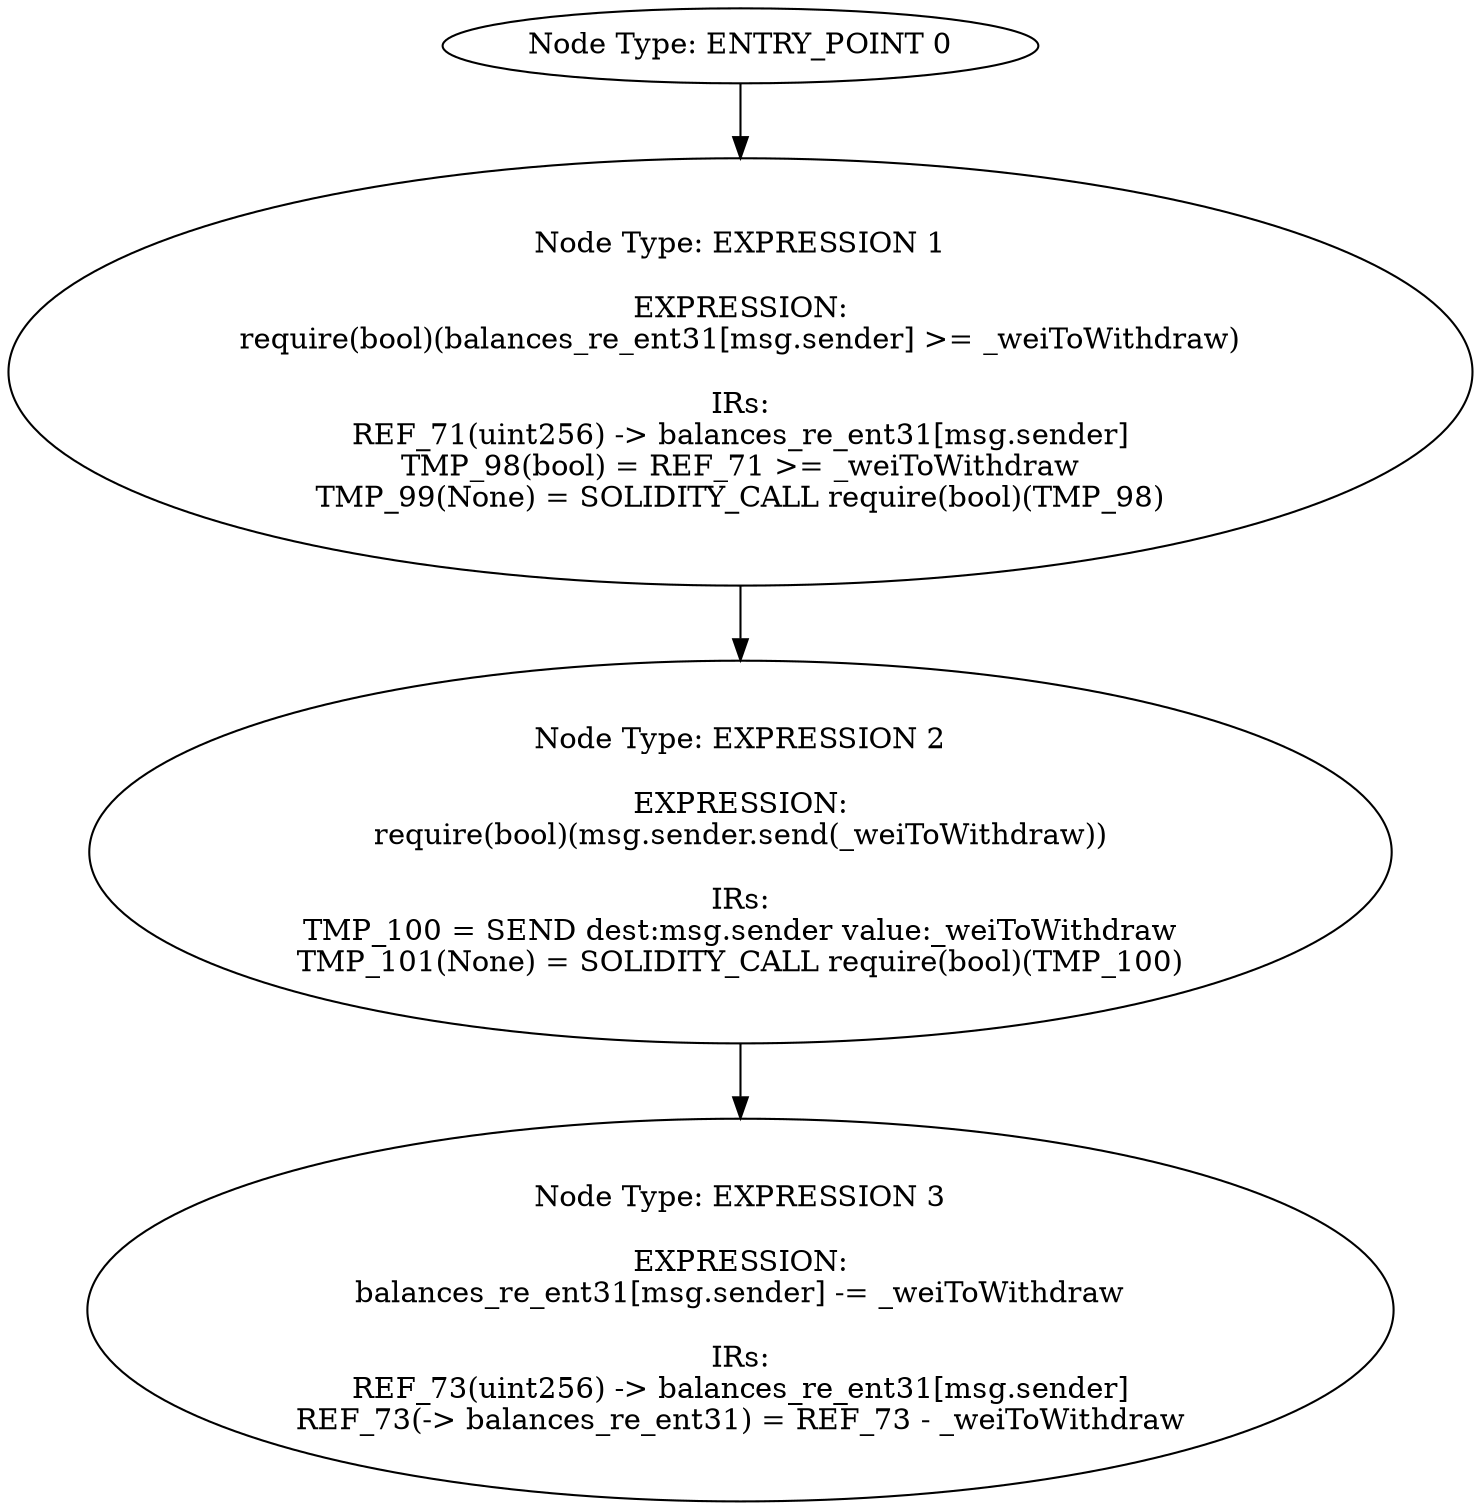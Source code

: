 digraph{
0[label="Node Type: ENTRY_POINT 0
"];
0->1;
1[label="Node Type: EXPRESSION 1

EXPRESSION:
require(bool)(balances_re_ent31[msg.sender] >= _weiToWithdraw)

IRs:
REF_71(uint256) -> balances_re_ent31[msg.sender]
TMP_98(bool) = REF_71 >= _weiToWithdraw
TMP_99(None) = SOLIDITY_CALL require(bool)(TMP_98)"];
1->2;
2[label="Node Type: EXPRESSION 2

EXPRESSION:
require(bool)(msg.sender.send(_weiToWithdraw))

IRs:
TMP_100 = SEND dest:msg.sender value:_weiToWithdraw
TMP_101(None) = SOLIDITY_CALL require(bool)(TMP_100)"];
2->3;
3[label="Node Type: EXPRESSION 3

EXPRESSION:
balances_re_ent31[msg.sender] -= _weiToWithdraw

IRs:
REF_73(uint256) -> balances_re_ent31[msg.sender]
REF_73(-> balances_re_ent31) = REF_73 - _weiToWithdraw"];
}
